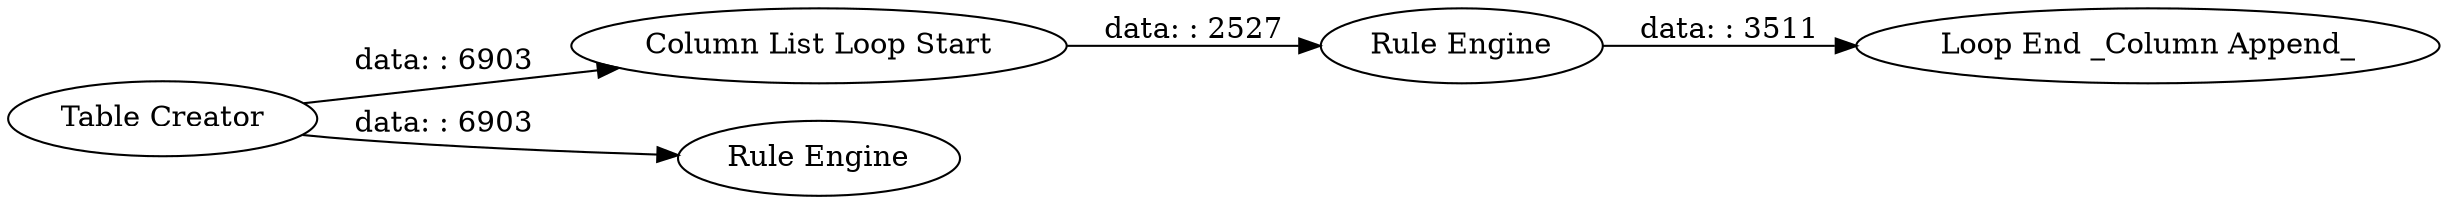 digraph {
	"-3724331183970657955_1124" [label="Column List Loop Start"]
	"-3724331183970657955_1126" [label="Loop End _Column Append_"]
	"-3724331183970657955_1125" [label="Rule Engine"]
	"-3724331183970657955_1123" [label="Rule Engine"]
	"-3724331183970657955_1" [label="Table Creator"]
	"-3724331183970657955_1" -> "-3724331183970657955_1123" [label="data: : 6903"]
	"-3724331183970657955_1124" -> "-3724331183970657955_1125" [label="data: : 2527"]
	"-3724331183970657955_1" -> "-3724331183970657955_1124" [label="data: : 6903"]
	"-3724331183970657955_1125" -> "-3724331183970657955_1126" [label="data: : 3511"]
	rankdir=LR
}
